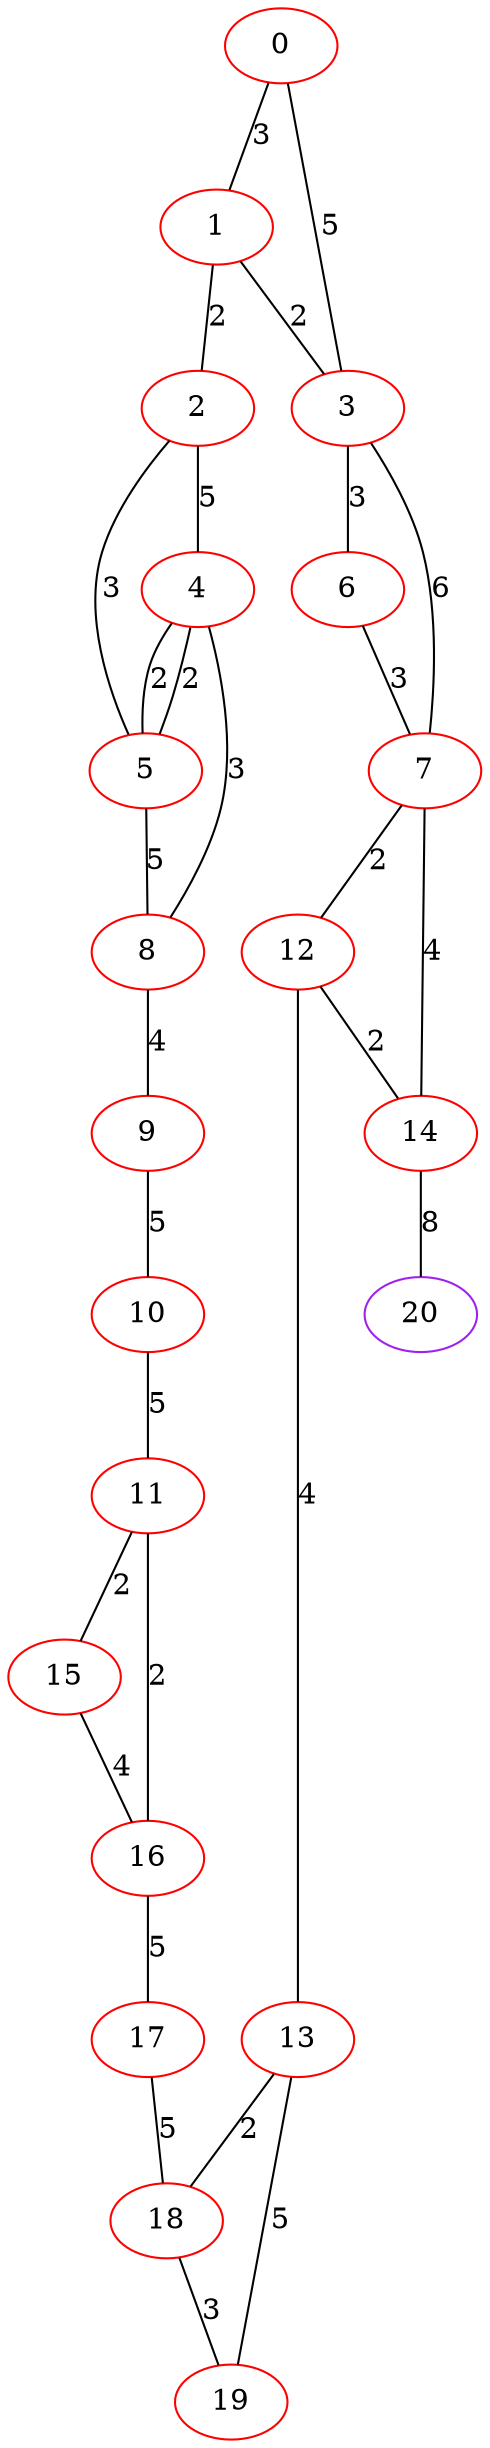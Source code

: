 graph "" {
0 [color=red, weight=1];
1 [color=red, weight=1];
2 [color=red, weight=1];
3 [color=red, weight=1];
4 [color=red, weight=1];
5 [color=red, weight=1];
6 [color=red, weight=1];
7 [color=red, weight=1];
8 [color=red, weight=1];
9 [color=red, weight=1];
10 [color=red, weight=1];
11 [color=red, weight=1];
12 [color=red, weight=1];
13 [color=red, weight=1];
14 [color=red, weight=1];
15 [color=red, weight=1];
16 [color=red, weight=1];
17 [color=red, weight=1];
18 [color=red, weight=1];
19 [color=red, weight=1];
20 [color=purple, weight=4];
0 -- 1  [key=0, label=3];
0 -- 3  [key=0, label=5];
1 -- 2  [key=0, label=2];
1 -- 3  [key=0, label=2];
2 -- 4  [key=0, label=5];
2 -- 5  [key=0, label=3];
3 -- 6  [key=0, label=3];
3 -- 7  [key=0, label=6];
4 -- 8  [key=0, label=3];
4 -- 5  [key=0, label=2];
4 -- 5  [key=1, label=2];
5 -- 8  [key=0, label=5];
6 -- 7  [key=0, label=3];
7 -- 12  [key=0, label=2];
7 -- 14  [key=0, label=4];
8 -- 9  [key=0, label=4];
9 -- 10  [key=0, label=5];
10 -- 11  [key=0, label=5];
11 -- 16  [key=0, label=2];
11 -- 15  [key=0, label=2];
12 -- 13  [key=0, label=4];
12 -- 14  [key=0, label=2];
13 -- 18  [key=0, label=2];
13 -- 19  [key=0, label=5];
14 -- 20  [key=0, label=8];
15 -- 16  [key=0, label=4];
16 -- 17  [key=0, label=5];
17 -- 18  [key=0, label=5];
18 -- 19  [key=0, label=3];
}
